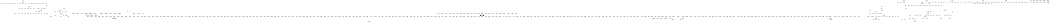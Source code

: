 digraph world {
size="7,7";
	"10.2.4.254" -> "10.2.4.205";
	"10.2.0.249" -> "10.2.0.64";
	"10.2.0.249" -> "10.2.0.65";
	"10.2.0.249" -> "10.2.0.67";
	"10.2.2.12" -> "10.2.2.230";
	"10.2.1.14" -> "10.2.1.230";
	"10.2.2.254" -> "10.2.2.230";
	"10.2.1.254" -> "10.2.1.230";
	"10.2.0.187" -> "10.2.0.187";
	"10.2.6.249" -> "10.2.6.16";
	"10.2.200.244" -> "10.0.0.253";
	"10.2.3.254" -> "10.2.3.205";
	"10.2.200.244" -> "10.0.0.241";
	"10.2.1.4" -> "10.2.1.230";
	"10.2.1.2" -> "10.2.1.254";
	"10.2.0.250" -> "10.2.0.254";
	"10.2.1.4" -> "10.2.1.249";
	"10.2.2.249" -> "10.2.2.10";
	"10.2.203.254" -> "10.2.200.196";
	"10.2.2.254" -> "10.2.2.205";
	"10.2.2.254" -> "10.2.2.17";
	"10.2.1.1" -> "10.2.1.205";
	"10.2.1.1" -> "10.2.1.230";
	"10.2.3.254" -> "10.2.3.8";
	"10.2.1.14" -> "10.2.1.249";
	"10.2.203.254" -> "10.2.200.160";
	"10.2.0.250" -> "10.2.0.249";
	"10.2.200.34" -> "10.2.203.254";
	"10.2.202.235" -> "10.2.203.254";
	"10.2.203.254" -> "10.2.202.135";
	"10.2.202.135" -> "10.2.203.254";
	"10.2.6.254" -> "10.2.6.205";
	"10.2.203.254" -> "10.2.200.15";
	"10.2.1.250" -> "10.2.1.1";
	"10.2.1.1" -> "10.2.1.250";
	"10.2.201.204" -> "10.2.203.254";
	"10.2.203.254" -> "10.2.202.47";
	"10.2.2.254" -> "10.2.2.16";
	"10.2.200.15" -> "10.2.203.254";
	"10.2.7.249" -> "10.2.7.16";
	"10.2.203.254" -> "10.2.203.65";
	"10.2.1.2" -> "10.2.1.230";
	"10.2.1.15" -> "10.2.1.249";
	"10.2.1.15" -> "10.2.1.254";
	"10.2.1.250" -> "10.2.1.3";
	"10.2.1.19" -> "10.2.1.230";
	"10.2.7.250" -> "10.2.7.16";
	"10.2.6.11" -> "10.2.6.249";
	"10.2.1.15" -> "10.2.1.230";
	"0.0.0.0" -> "10.2.200.91";
	"10.2.6.5" -> "10.2.6.249";
	"10.2.200.91" -> "10.2.200.91";
	"10.2.200.91" -> "10.2.203.254";
	"10.2.200.91" -> "169.254.255.255";
	"10.2.203.254" -> "10.2.201.175";
	"10.2.203.154" -> "10.2.203.254";
	"10.2.0.254" -> "10.2.0.205";
	"10.2.200.187" -> "10.2.203.61";
	"10.2.6.11" -> "10.2.6.254";
	"10.2.203.254" -> "10.2.203.108";
	"10.2.1.2" -> "10.2.1.249";
	"0.0.0.0" -> "169.254.169.9";
	"10.2.1.2" -> "10.2.1.250";
	"10.2.1.250" -> "10.2.1.2";
	"10.2.6.249" -> "10.2.6.15";
	"10.2.0.249" -> "10.2.0.204";
	"10.2.201.149" -> "10.2.201.149";
	"10.2.203.254" -> "10.2.201.71";
	"10.2.0.250" -> "10.2.2.12";
	"10.2.2.12" -> "10.2.2.254";
	"10.2.2.12" -> "10.2.2.249";
	"10.2.2.12" -> "10.2.2.250";
	"10.2.203.254" -> "10.2.203.131";
	"10.2.7.249" -> "10.2.7.7";
	"10.2.7.249" -> "10.2.7.23";
	"10.2.2.249" -> "10.2.2.18";
	"10.2.7.249" -> "10.2.7.2";
	"10.2.7.249" -> "10.2.7.24";
	"10.2.7.249" -> "10.2.7.1";
	"10.2.7.249" -> "10.2.7.17";
	"10.2.7.249" -> "10.2.7.21";
	"10.2.6.249" -> "10.2.6.10";
	"10.2.7.249" -> "10.2.7.20";
	"10.2.2.249" -> "10.2.2.8";
	"10.2.6.249" -> "10.2.6.19";
	"10.2.7.249" -> "10.2.7.8";
	"10.2.1.249" -> "10.2.1.6";
	"10.2.7.249" -> "10.2.7.12";
	"10.2.7.249" -> "10.2.7.15";
	"10.2.7.249" -> "10.2.7.11";
	"10.2.7.249" -> "10.2.7.14";
	"10.2.6.249" -> "10.2.6.20";
	"10.2.7.249" -> "10.2.7.3";
	"10.2.7.249" -> "10.2.7.25";
	"10.2.2.249" -> "10.2.2.7";
	"10.2.7.249" -> "10.2.7.4";
	"10.2.7.249" -> "10.2.7.9";
	"10.2.6.249" -> "10.2.6.22";
	"10.2.203.108" -> "10.2.203.254";
	"10.2.1.249" -> "10.2.1.18";
	"10.2.3.250" -> "10.2.3.249";
	"10.2.203.254" -> "10.2.200.226";
	"10.2.203.147" -> "10.2.203.147";
	"10.2.6.11" -> "10.2.6.250";
	"10.2.6.250" -> "10.2.6.11";
	"10.2.200.226" -> "10.2.203.254";
	"10.2.203.254" -> "10.2.202.55";
	"10.2.1.4" -> "10.2.1.254";
	"10.2.2.249" -> "10.2.2.1";
	"0.0.0.0" -> "10.2.203.124";
	"10.2.1.254" -> "10.2.1.8";
	"10.2.1.254" -> "10.2.1.10";
	"10.2.1.254" -> "10.2.1.13";
	"10.2.1.254" -> "10.2.1.20";
	"10.2.1.254" -> "10.2.1.21";
	"10.2.2.254" -> "10.2.2.9";
	"10.2.2.254" -> "10.2.2.11";
	"10.2.203.254" -> "10.2.200.28";
	"10.2.2.254" -> "10.2.2.14";
	"10.2.2.254" -> "10.2.2.15";
	"10.2.2.254" -> "10.2.2.20";
	"10.2.203.254" -> "10.2.202.185";
	"10.2.2.254" -> "10.2.2.21";
	"10.2.3.254" -> "10.2.3.1";
	"10.2.7.254" -> "10.2.7.205";
	"10.2.3.254" -> "10.2.3.2";
	"10.2.3.254" -> "10.2.3.3";
	"10.2.3.254" -> "10.2.3.4";
	"10.2.3.254" -> "10.2.3.5";
	"10.2.3.254" -> "10.2.3.6";
	"10.2.3.254" -> "10.2.3.7";
	"10.2.203.254" -> "10.2.203.98";
	"10.2.0.3" -> "10.2.0.254";
	"10.2.3.254" -> "10.2.3.10";
	"10.2.4.254" -> "10.2.4.1";
	"10.2.4.254" -> "10.2.4.2";
	"10.2.4.254" -> "10.2.4.3";
	"10.2.4.254" -> "10.2.4.4";
	"10.2.203.254" -> "10.2.200.183";
	"10.2.4.254" -> "10.2.4.6";
	"10.2.4.254" -> "10.2.4.7";
	"10.2.4.254" -> "10.2.4.9";
	"0.0.0.0" -> "10.2.200.183";
	"10.2.200.183" -> "10.2.200.183";
	"10.2.4.254" -> "10.2.4.10";
	"10.2.200.183" -> "10.2.203.254";
	"10.2.200.183" -> "169.254.255.255";
	"10.2.4.254" -> "10.2.4.11";
	"10.2.4.254" -> "10.2.4.12";
	"10.2.4.254" -> "10.2.4.18";
	"10.2.4.254" -> "10.2.4.19";
	"10.2.4.254" -> "10.2.4.20";
	"10.2.203.72" -> "10.2.203.254";
	"10.2.4.254" -> "10.2.4.23";
	"10.2.4.254" -> "10.2.4.24";
	"10.2.5.254" -> "10.2.5.2";
	"10.2.1.19" -> "10.2.1.249";
	"10.2.5.254" -> "10.2.5.3";
	"10.2.5.254" -> "10.2.5.4";
	"10.2.5.254" -> "10.2.5.6";
	"10.2.200.88" -> "10.2.203.254";
	"10.2.5.254" -> "10.2.5.8";
	"10.2.5.254" -> "10.2.5.12";
	"10.2.5.254" -> "10.2.5.14";
	"10.2.203.254" -> "10.2.200.243";
	"10.2.5.254" -> "10.2.5.15";
	"10.2.5.254" -> "10.2.5.16";
	"10.2.7.55" -> "10.2.7.254";
	"10.2.5.254" -> "10.2.5.17";
	"10.2.5.254" -> "10.2.5.18";
	"10.2.5.254" -> "10.2.5.23";
	"10.2.5.254" -> "10.2.5.24";
	"10.2.6.254" -> "10.2.6.1";
	"10.2.6.254" -> "10.2.6.2";
	"10.2.6.254" -> "10.2.6.6";
	"10.2.203.171" -> "10.2.203.254";
	"10.2.6.254" -> "10.2.6.13";
	"10.2.200.199" -> "10.2.203.254";
	"10.2.6.254" -> "10.2.6.21";
	"10.2.202.53" -> "10.2.203.254";
	"10.2.6.254" -> "10.2.6.23";
	"10.2.6.254" -> "10.2.6.24";
	"10.2.6.5" -> "10.2.6.11";
	"10.2.6.11" -> "10.2.6.5";
	"10.2.7.254" -> "10.2.7.5";
	"10.2.0.254" -> "10.2.0.182";
	"10.2.7.254" -> "10.2.7.6";
	"10.2.7.254" -> "10.2.7.10";
	"10.2.7.254" -> "10.2.7.13";
	"10.2.7.254" -> "10.2.7.18";
	"10.2.7.254" -> "10.2.7.19";
	"10.2.203.254" -> "10.2.201.99";
	"10.2.0.250" -> "10.2.6.5";
	"10.2.6.5" -> "10.2.6.250";
	"10.2.1.254" -> "10.2.1.17";
	"10.2.202.179" -> "10.2.203.254";
	"10.2.203.254" -> "10.2.200.104";
	"10.2.203.254" -> "10.2.202.82";
	"10.2.200.86" -> "10.2.203.254";
	"10.2.200.104" -> "10.2.203.254";
	"10.2.203.254" -> "10.2.201.62";
	"10.2.203.254" -> "10.2.201.234";
	"10.2.200.22" -> "10.2.203.254";
	"10.2.200.187" -> "10.2.203.254";
	"10.2.203.254" -> "10.2.202.219";
	"10.2.2.249" -> "10.2.2.17";
	"10.2.6.249" -> "10.2.6.9";
	"10.2.203.254" -> "10.2.203.128";
	"10.2.203.254" -> "10.2.202.154";
	"10.2.203.254" -> "10.2.203.176";
	"10.2.0.254" -> "10.2.0.10";
	"10.2.200.169" -> "10.2.203.254";
	"10.2.203.128" -> "10.2.203.254";
	"10.2.203.254" -> "10.2.203.192";
	"10.2.203.254" -> "10.2.200.63";
	"10.2.203.254" -> "10.2.201.211";
	"10.2.1.1" -> "10.2.1.249";
	"10.2.6.4" -> "10.2.6.250";
	"10.2.6.250" -> "10.2.6.4";
	"10.2.203.192" -> "10.2.203.254";
	"10.2.200.160" -> "10.2.203.254";
	"10.2.202.198" -> "10.2.203.254";
	"10.2.1.249" -> "10.2.1.11";
	"10.2.2.249" -> "10.2.2.19";
	"10.2.202.210" -> "10.2.202.210";
	"10.2.202.210" -> "10.2.203.254";
	"10.2.202.124" -> "10.2.203.254";
	"10.2.1.14" -> "10.2.1.4";
	"10.2.1.4" -> "10.2.1.14";
	"10.2.203.175" -> "10.2.203.254";
	"0.0.0.0" -> "169.254.119.171";
	"0.0.0.0" -> "10.2.200.187";
	"10.2.200.187" -> "10.2.200.187";
	"10.2.203.254" -> "10.2.200.87";
	"10.2.203.254" -> "10.2.202.136";
	"10.2.200.97" -> "10.2.203.254";
	"10.2.0.249" -> "10.2.0.68";
	"10.2.203.254" -> "10.2.201.18";
	"10.2.1.2" -> "10.2.1.205";
	"10.2.201.18" -> "10.2.203.254";
	"10.2.203.254" -> "10.2.200.119";
	"10.2.7.249" -> "10.2.7.22";
	"10.2.3.249" -> "10.2.3.9";
	"10.2.1.249" -> "10.2.1.5";
	"10.2.203.254" -> "10.2.202.212";
	"10.2.1.19" -> "10.2.1.254";
	"10.2.6.5" -> "10.2.6.254";
	"10.2.203.254" -> "10.2.202.13";
	"10.2.202.13" -> "10.2.203.254";
	"10.2.203.254" -> "10.2.203.80";
	"10.2.203.80" -> "10.2.203.254";
	"10.2.6.250" -> "10.2.6.249";
	"10.2.203.254" -> "10.2.200.23";
	"10.2.0.181" -> "10.2.0.254";
	"10.2.6.254" -> "10.2.6.20";
	"10.2.200.23" -> "10.2.203.254";
	"10.2.6.254" -> "10.2.6.14";
	"10.2.1.15" -> "10.2.1.205";
	"10.2.1.14" -> "10.2.1.2";
	"10.2.1.2" -> "10.2.1.14";
	"10.2.5.254" -> "10.2.5.205";
	"10.2.1.254" -> "10.2.1.7";
	"10.2.203.254" -> "10.2.201.15";
	"0.0.0.0" -> "169.254.217.44";
	"10.2.201.15" -> "10.2.203.254";
	"0.0.0.0" -> "10.2.201.15";
	"10.2.203.254" -> "10.2.202.109";
	"10.2.201.15" -> "10.2.201.15";
	"10.2.202.109" -> "10.2.202.109";
	"0.0.0.0" -> "10.2.202.28";
	"10.2.202.28" -> "10.2.202.28";
	"10.2.202.28" -> "10.2.203.254";
	"10.2.202.28" -> "169.254.255.255";
	"10.2.202.109" -> "10.2.203.254";
	"10.2.2.254" -> "10.2.2.6";
	"10.2.200.119" -> "10.2.203.254";
	"10.2.203.254" -> "10.2.201.213";
	"10.2.1.15" -> "10.2.1.250";
	"10.2.1.250" -> "10.2.1.15";
	"10.2.203.254" -> "10.2.202.159";
	"10.2.4.249" -> "10.2.4.250";
	"10.2.4.250" -> "10.2.4.249";
	"10.2.201.213" -> "10.2.203.254";
	"10.2.2.249" -> "10.2.2.250";
	"10.2.2.250" -> "10.2.2.249";
	"10.2.1.249" -> "10.2.1.250";
	"10.2.1.250" -> "10.2.1.249";
	"10.2.5.249" -> "10.2.5.250";
	"10.2.5.250" -> "10.2.5.249";
	"10.2.10.249" -> "10.2.10.250";
	"10.2.10.250" -> "10.2.10.249";
	"10.2.7.249" -> "10.2.7.250";
	"10.2.7.250" -> "10.2.7.249";
	"10.2.1.4" -> "10.2.1.205";
	"10.2.2.250" -> "10.2.2.12";
	"10.2.1.254" -> "10.2.1.12";
	"10.2.203.254" -> "10.2.202.233";
	"10.2.203.254" -> "10.2.203.152";
	"10.2.203.152" -> "10.2.203.254";
	"10.2.1.13" -> "10.2.1.254";
	"10.2.0.5" -> "10.2.1.13";
	"10.2.6.254" -> "10.2.6.12";
	"10.2.203.254" -> "10.2.202.203";
	"10.2.203.254" -> "10.2.203.71";
	"10.2.202.203" -> "10.2.203.254";
	"10.2.203.124" -> "10.2.203.124";
	"10.2.2.254" -> "10.2.2.5";
	"10.2.203.254" -> "10.2.202.79";
	"10.2.203.254" -> "10.2.203.107";
	"10.2.1.19" -> "10.2.1.250";
	"10.2.1.250" -> "10.2.1.19";
	"10.2.203.107" -> "10.2.203.254";
	"10.2.203.254" -> "10.2.200.50";
	"10.2.203.254" -> "10.2.200.250";
	"10.2.200.250" -> "10.2.203.254";
	"10.2.6.254" -> "10.2.6.8";
	"10.2.203.60" -> "10.2.203.60";
	"10.2.203.60" -> "169.254.255.255";
	"10.2.203.60" -> "10.2.203.254";
	"10.2.203.254" -> "10.2.203.23";
	"10.2.6.254" -> "10.2.6.15";
	"10.2.6.254" -> "10.2.6.9";
	"10.2.201.76" -> "10.2.203.254";
	"10.2.202.252" -> "10.2.203.254";
	"10.2.203.254" -> "10.2.203.174";
	"10.2.3.249" -> "10.2.3.8";
	"10.2.203.254" -> "10.2.200.247";
	"10.2.1.13" -> "10.2.1.249";
	"10.2.203.254" -> "10.2.201.60";
	"10.2.202.216" -> "10.2.202.216";
	"10.2.202.216" -> "169.254.255.255";
	"10.2.202.216" -> "10.2.203.254";
	"10.2.2.249" -> "10.2.2.5";
	"10.2.203.254" -> "10.2.202.77";
	"10.2.202.77" -> "10.2.203.254";
	"10.2.1.14" -> "10.2.1.250";
	"10.2.1.250" -> "10.2.1.14";
	"10.2.4.117" -> "10.2.4.254";
	"10.2.203.254" -> "10.2.200.101";
	"10.2.6.254" -> "10.2.6.3";
	"10.2.5.254" -> "10.2.5.20";
	"10.2.201.159" -> "10.2.203.254";
	"10.2.1.4" -> "10.2.1.250";
	"10.2.1.250" -> "10.2.1.4";
	"10.2.6.254" -> "10.2.6.19";
	"10.2.202.32" -> "10.2.203.254";
	"10.2.202.32" -> "169.254.255.255";
	"10.2.6.11" -> "10.2.6.205";
	"10.2.203.23" -> "10.2.203.254";
	"10.2.203.254" -> "10.2.202.125";
	"10.2.203.254" -> "10.2.202.194";
	"10.2.203.254" -> "10.2.203.85";
	"10.2.203.254" -> "10.2.202.94";
	"10.2.6.250" -> "10.2.6.5";
	"10.2.203.254" -> "10.2.201.221";
	"10.2.203.254" -> "10.2.201.115";
	"10.2.201.115" -> "10.2.203.254";
	"10.2.203.254" -> "10.2.202.213";
	"10.2.203.254" -> "10.2.202.103";
	"10.2.200.3" -> "10.2.203.254";
	"10.2.202.103" -> "10.2.202.103";
	"10.2.202.103" -> "10.2.203.254";
	"10.2.203.254" -> "10.2.203.160";
	"10.2.203.254" -> "10.2.200.69";
	"10.2.202.159" -> "10.2.203.254";
	"10.2.203.254" -> "10.2.203.3";
	"10.2.0.254" -> "10.2.0.186";
	"10.2.6.250" -> "10.2.6.20";
	"10.2.2.254" -> "10.2.2.13";
	"10.2.2.254" -> "10.2.2.4";
	"10.2.0.254" -> "10.2.0.9";
	"10.2.203.254" -> "10.2.201.158";
	"10.2.203.254" -> "10.2.201.143";
	"10.2.201.143" -> "10.2.203.254";
	"10.2.203.254" -> "10.2.202.161";
	"10.2.203.254" -> "10.2.201.239";
	"10.2.203.254" -> "10.2.202.88";
	"10.2.203.254" -> "10.2.200.206";
	"10.2.202.94" -> "10.2.203.254";
	"10.2.201.211" -> "10.2.203.254";
	"0.0.0.0" -> "10.2.203.254";
	"10.2.203.254" -> "10.2.200.118";
	"10.2.0.254" -> "10.2.0.183";
	"10.2.0.254" -> "10.2.0.185";
	"10.2.203.254" -> "10.2.200.218";
	"10.2.0.254" -> "10.2.0.204";
	"10.2.1.14" -> "10.2.1.205";
	"10.2.2.249" -> "10.2.2.4";
	"10.2.6.249" -> "10.2.6.18";
	"10.2.203.254" -> "10.2.201.10";
	"10.2.203.254" -> "10.2.202.226";
	"10.2.203.254" -> "10.2.202.41";
	"10.2.202.180" -> "10.2.203.254";
	"10.2.6.254" -> "10.2.6.16";
	"10.2.1.254" -> "10.2.1.9";
	"10.2.203.254" -> "10.2.201.141";
	"10.2.201.141" -> "10.2.203.254";
	"10.2.1.3" -> "10.2.1.254";
	"10.2.0.5" -> "10.2.1.3";
	"10.2.1.249" -> "10.2.1.13";
	"10.2.2.249" -> "10.2.2.16";
	"10.2.1.5" -> "10.2.1.13";
	"10.2.203.254" -> "10.2.201.219";
	"0.0.0.0" -> "10.2.1.3";
	"10.2.1.3" -> "10.2.1.249";
	"10.2.1.3" -> "10.2.1.250";
	"10.2.1.3" -> "10.2.1.230";
	"10.2.0.254" -> "10.2.0.251";
	"10.2.0.254" -> "10.2.0.68";
	"10.2.3.2" -> "10.2.3.254";
	"10.2.0.5" -> "10.2.3.2";
	"10.2.0.254" -> "10.2.0.12";
	"10.2.2.254" -> "10.2.2.3";
	"10.2.200.235" -> "10.2.203.254";
	"10.2.200.222" -> "10.2.203.254";
	"10.2.203.254" -> "10.2.202.51";
	"10.1.202.167" -> "10.1.203.254";
	"10.2.203.131" -> "10.2.203.131";
	"10.2.203.131" -> "169.254.255.255";
	"10.2.203.131" -> "10.2.203.254";
	"10.2.0.68" -> "10.2.0.254";
	"10.2.203.254" -> "10.2.202.12";
	"10.2.202.12" -> "10.2.203.254";
	"10.2.3.2" -> "10.2.3.249";
	"10.2.1.249" -> "10.2.1.17";
	"10.2.203.254" -> "10.2.202.205";
	"10.2.203.254" -> "10.2.203.10";
	"10.2.203.10" -> "10.2.203.254";
	"10.2.203.254" -> "10.2.200.151";
	"10.2.203.254" -> "10.2.201.118";
	"10.2.1.19" -> "10.2.1.205";
	"10.2.203.254" -> "10.2.203.60";
	"10.2.203.254" -> "10.2.203.91";
	"0.0.0.0" -> "10.2.203.91";
	"10.2.203.91" -> "10.2.203.91";
	"10.2.203.91" -> "10.2.203.254";
	"10.2.203.91" -> "169.254.255.255";
	"10.2.203.254" -> "10.2.201.87";
	"0.0.0.0" -> "169.254.222.88";
	"10.2.201.87" -> "10.2.203.254";
	"0.0.0.0" -> "10.2.201.87";
	"10.2.201.87" -> "10.0.0.253";
	"10.2.203.72" -> "10.2.201.87";
	"10.2.201.87" -> "10.2.201.87";
	"10.2.201.87" -> "10.2.200.187";
	"10.2.1.250" -> "10.2.1.18";
	"10.2.203.254" -> "10.2.201.90";
	"10.2.203.60" -> "10.2.203.61";
	"10.2.203.254" -> "10.2.200.223";
	"10.2.203.254" -> "10.2.203.151";
	"10.2.203.254" -> "10.2.201.81";
	"10.2.201.81" -> "10.2.201.81";
	"10.2.201.81" -> "10.2.203.254";
	"10.2.6.249" -> "10.2.6.12";
	"10.2.200.151" -> "10.2.203.254";
	"10.2.203.254" -> "10.2.202.66";
	"10.2.203.254" -> "10.2.200.185";
	"10.2.202.66" -> "10.2.203.254";
	"10.2.1.3" -> "10.2.1.205";
	"10.2.1.1" -> "10.2.1.254";
	"10.2.203.254" -> "10.2.200.204";
	"10.2.203.254" -> "10.2.203.0";
	"10.2.2.249" -> "10.2.2.2";
	"10.2.203.254" -> "10.2.201.253";
	"10.2.200.251" -> "10.2.203.254";
	"10.2.3.249" -> "10.2.3.250";
	"10.2.203.124" -> "10.2.203.254";
	"10.2.203.254" -> "10.2.200.129";
	"10.2.203.254" -> "10.2.200.62";
	"10.2.3.2" -> "10.2.3.250";
	"10.2.3.250" -> "10.2.3.2";
	"10.2.202.88" -> "10.2.203.254";
	"10.2.6.1" -> "10.2.6.254";
	"10.2.0.5" -> "10.2.6.1";
	"10.2.203.254" -> "10.2.203.79";
	"10.2.203.254" -> "10.2.203.11";
	"10.2.203.254" -> "10.2.200.36";
	"10.2.203.11" -> "10.2.203.254";
	"10.2.203.254" -> "10.2.200.31";
	"10.2.203.254" -> "10.2.203.190";
	"10.2.203.254" -> "10.2.201.144";
	"10.2.203.190" -> "10.2.203.254";
	"10.2.4.254" -> "10.2.4.13";
	"10.2.6.1" -> "10.2.6.249";
	"10.2.203.254" -> "10.2.201.215";
	"10.2.203.254" -> "10.2.201.160";
	"10.2.203.254" -> "10.2.201.30";
	"10.2.203.254" -> "10.2.200.79";
	"10.2.201.160" -> "10.2.203.254";
	"10.2.201.30" -> "10.2.203.254";
	"10.2.6.249" -> "10.2.6.8";
	"10.2.203.254" -> "10.2.202.144";
	"10.2.6.249" -> "10.2.6.7";
	"10.2.3.250" -> "10.2.3.3";
	"10.2.203.254" -> "10.2.201.25";
	"10.2.203.254" -> "10.2.200.95";
	"10.2.203.254" -> "10.2.201.249";
	"0.0.0.0" -> "10.2.201.25";
	"10.2.201.25" -> "10.2.201.25";
	"10.2.0.250" -> "10.2.3.3";
	"10.2.201.25" -> "169.254.255.255";
	"10.2.201.25" -> "10.2.203.254";
	"10.2.1.254" -> "10.2.1.205";
	"10.2.2.12" -> "10.2.2.205";
	"10.2.0.254" -> "10.2.0.3";
	"10.2.203.254" -> "10.2.200.88";
	"10.2.203.254" -> "10.2.201.240";
	"10.2.203.254" -> "10.2.203.57";
	"10.2.201.62" -> "10.2.203.254";
	"10.2.203.254" -> "10.2.203.171";
	"10.2.203.254" -> "10.2.203.168";
	"10.2.203.168" -> "10.2.203.254";
	"10.2.6.5" -> "10.2.6.205";
	"10.2.203.254" -> "10.2.200.199";
	"10.2.1.254" -> "10.2.1.6";
	"10.2.6.254" -> "10.2.6.4";
	"10.2.203.254" -> "10.2.200.193";
	"10.2.1.6" -> "10.2.1.250";
	"10.2.1.250" -> "10.2.1.6";
	"10.2.203.254" -> "10.2.200.21";
	"10.2.6.19" -> "10.2.6.254";
	"10.2.0.5" -> "10.2.6.19";
	"10.2.203.254" -> "10.2.202.124";
	"10.2.203.254" -> "10.2.200.187";
	"10.2.203.254" -> "10.2.200.86";
	"10.2.203.57" -> "10.2.203.254";
	"10.2.203.254" -> "10.2.202.198";
	"10.2.1.250" -> "10.2.1.17";
	"10.2.203.254" -> "10.2.203.67";
	"10.2.203.254" -> "10.2.203.29";
	"10.2.203.254" -> "10.2.203.26";
	"10.2.203.67" -> "10.2.203.254";
	"10.2.1.4" -> "10.2.1.252";
	"10.2.203.29" -> "10.2.203.254";
	"10.2.203.254" -> "10.2.203.35";
	"0.0.0.0" -> "10.2.203.35";
	"10.2.203.35" -> "10.2.203.35";
	"10.2.203.35" -> "10.2.203.254";
	"10.2.203.35" -> "169.254.255.255";
	"10.2.203.254" -> "10.2.202.230";
	"10.2.203.254" -> "10.2.200.182";
	"10.2.6.19" -> "10.2.6.249";
	"10.2.202.230" -> "10.2.203.254";
	"10.2.203.254" -> "10.2.200.216";
	"10.2.0.5" -> "10.2.1.4";
	"0.0.0.0" -> "10.2.201.41";
	"10.2.201.41" -> "10.2.201.41";
	"10.2.201.41" -> "10.2.203.254";
	"10.2.201.41" -> "169.254.255.255";
	"10.2.203.254" -> "10.2.200.124";
	"10.2.203.254" -> "10.2.202.97";
	"10.2.200.124" -> "10.2.203.254";
	"10.2.2.249" -> "10.2.2.6";
	"10.2.203.147" -> "10.2.203.254";
	"10.2.200.190" -> "10.2.203.254";
	"10.2.203.254" -> "10.2.200.41";
	"10.2.200.41" -> "10.2.203.254";
	"10.2.200.41" -> "10.2.203.61";
	"10.2.203.254" -> "10.2.200.152";
	"10.2.203.254" -> "10.2.203.165";
	"0.0.0.0" -> "10.2.203.165";
	"10.2.203.165" -> "10.2.203.165";
	"10.2.203.165" -> "10.2.203.254";
	"10.2.203.165" -> "169.254.255.255";
	"10.2.2.15" -> "10.2.2.254";
	"10.2.0.5" -> "10.2.2.15";
	"10.2.200.100" -> "10.2.203.254";
	"10.2.2.254" -> "10.2.2.1";
	"10.2.203.254" -> "10.2.200.90";
	"0.0.0.0" -> "10.2.200.90";
	"10.2.200.90" -> "10.2.200.90";
	"10.2.200.90" -> "10.2.203.254";
	"10.2.203.254" -> "10.2.202.54";
	"0.0.0.0" -> "10.2.202.54";
	"10.2.202.54" -> "10.2.202.54";
	"10.2.202.54" -> "10.2.203.254";
	"10.2.202.54" -> "169.254.255.255";
	"10.2.2.15" -> "10.2.2.249";
	"10.2.203.254" -> "10.2.202.122";
	"10.2.203.254" -> "10.2.202.231";
	"10.2.202.231" -> "10.2.203.254";
	"10.2.203.254" -> "10.2.200.173";
	"10.2.203.254" -> "10.2.203.28";
	"10.2.200.173" -> "10.2.203.254";
	"10.2.2.15" -> "10.2.2.250";
	"10.2.2.250" -> "10.2.2.15";
	"10.2.6.249" -> "10.2.6.250";
	"10.2.5.254" -> "10.2.5.1";
	"10.2.203.254" -> "10.2.200.179";
	"10.2.201.219" -> "10.2.203.254";
	"10.2.2.250" -> "10.2.2.3";
	"10.2.203.254" -> "10.2.203.52";
	"10.2.203.254" -> "10.2.200.225";
	"0.0.0.0" -> "10.2.203.52";
	"10.2.203.52" -> "10.2.203.52";
	"10.2.203.52" -> "10.2.203.254";
	"10.2.203.254" -> "10.2.202.218";
	"10.2.202.218" -> "10.2.203.254";
	"10.2.6.254" -> "10.2.6.10";
	"10.2.203.254" -> "10.2.203.13";
	"10.2.203.13" -> "10.2.203.254";
	"10.2.203.254" -> "10.2.201.77";
	"0.0.0.0" -> "169.254.216.203";
	"0.0.0.0" -> "10.2.201.77";
	"10.2.201.77" -> "10.2.203.254";
	"10.2.201.77" -> "10.2.201.77";
	"10.2.3.6" -> "10.2.3.254";
	"10.2.0.5" -> "10.2.3.6";
	"10.2.203.254" -> "10.2.201.180";
	"10.2.3.6" -> "10.2.3.249";
	"10.2.201.180" -> "10.2.203.254";
	"10.2.203.254" -> "10.2.200.91";
	"10.2.201.149" -> "10.2.203.254";
	"10.2.203.254" -> "10.2.200.208";
	"10.2.203.254" -> "10.2.200.180";
	"0.0.0.0" -> "10.2.200.208";
	"10.2.200.208" -> "10.2.200.208";
	"10.2.200.208" -> "10.2.203.254";
	"10.2.200.208" -> "169.254.255.255";
	"10.2.0.250" -> "10.2.0.204";
	"10.2.3.6" -> "10.2.3.250";
	"10.2.3.250" -> "10.2.3.6";
	"10.2.203.254" -> "10.2.202.56";
	"10.2.203.254" -> "10.2.202.138";
	"10.2.202.56" -> "10.2.203.254";
	"10.2.203.159" -> "10.2.203.254";
	"10.2.203.254" -> "10.2.200.109";
	"10.2.6.254" -> "10.2.6.17";
	"10.2.1.9" -> "10.2.1.249";
	"10.2.203.254" -> "10.2.203.72";
	"10.2.203.254" -> "10.2.202.153";
	"10.2.203.254" -> "10.2.201.101";
	"10.2.203.254" -> "10.2.202.252";
	"10.2.203.254" -> "10.2.201.9";
	"10.2.203.254" -> "10.2.202.61";
	"10.2.203.254" -> "10.2.200.47";
	"10.2.200.47" -> "10.2.203.254";
	"10.2.201.144" -> "10.2.203.254";
	"10.2.203.254" -> "10.2.201.24";
	"10.2.203.254" -> "10.2.200.96";
	"10.2.201.24" -> "10.2.203.254";
	"10.2.200.96" -> "10.2.203.254";
	"10.2.200.218" -> "10.2.203.254";
	"10.2.6.254" -> "10.2.6.7";
	"10.2.203.254" -> "10.2.202.235";
	"10.2.203.254" -> "10.2.202.179";
	"10.2.203.254" -> "10.2.202.43";
	"10.2.203.254" -> "10.2.202.169";
	"10.2.203.254" -> "10.2.202.73";
	"10.2.202.79" -> "10.2.203.254";
	"10.2.1.250" -> "10.2.1.16";
	"10.2.203.254" -> "10.2.200.22";
	"0.0.0.0" -> "169.254.111.157";
	"169.254.111.157" -> "169.254.111.157";
	"10.2.203.254" -> "10.2.203.137";
	"10.2.203.254" -> "10.2.202.206";
	"169.254.111.157" -> "169.254.255.255";
	"10.2.202.206" -> "10.2.203.254";
	"10.2.6.10" -> "10.2.6.254";
	"10.2.0.5" -> "10.2.6.10";
	"10.2.203.254" -> "10.2.202.32";
	"10.2.203.254" -> "10.2.203.42";
	"10.2.203.254" -> "10.2.202.70";
	"10.2.200.129" -> "10.2.203.254";
	"0.0.0.0" -> "169.254.101.177";
	"169.254.101.177" -> "169.254.101.177";
	"0.0.0.0" -> "10.2.202.43";
	"169.254.101.177" -> "17.155.127.222";
	"169.254.101.177" -> "17.155.127.223";
	"10.2.202.43" -> "10.2.202.43";
	"10.2.202.43" -> "169.254.255.255";
	"10.2.202.43" -> "10.2.203.254";
	"0.0.0.0" -> "10.2.203.42";
	"10.2.203.42" -> "10.2.203.42";
	"10.2.203.42" -> "169.254.255.255";
	"10.2.203.42" -> "10.2.203.254";
	"10.2.203.254" -> "10.2.202.139";
	"10.2.202.70" -> "10.2.203.254";
	"10.2.203.254" -> "10.2.202.110";
	"10.2.203.254" -> "10.2.200.114";
	"10.2.200.109" -> "10.2.203.254";
	"10.2.203.254" -> "10.2.203.110";
	"10.2.203.254" -> "10.2.202.100";
	"10.2.203.254" -> "10.2.200.241";
	"10.2.203.254" -> "10.2.203.70";
	"10.2.203.254" -> "10.2.201.165";
	"10.2.200.132" -> "10.2.203.254";
	"10.2.203.70" -> "10.2.203.254";
	"10.2.201.165" -> "10.2.203.254";
	"10.2.200.187" -> "10.2.202.77";
	"10.2.202.77" -> "10.2.200.187";
	"10.2.200.41" -> "10.2.202.77";
	"10.2.202.77" -> "10.2.200.41";
	"0.0.0.0" -> "169.254.95.123";
	"10.2.0.204" -> "10.2.0.254";
	"10.2.203.190" -> "108.168.180.118";
	"169.254.95.123" -> "169.254.95.123";
	"10.2.203.254" -> "10.2.201.229";
	"10.2.203.254" -> "10.2.202.62";
	"10.2.202.62" -> "10.2.203.254";
	"10.2.203.254" -> "10.2.201.235";
	"10.2.202.111" -> "10.2.203.254";
	"10.2.201.235" -> "10.0.0.253";
	"10.2.201.235" -> "10.0.0.241";
	"10.2.6.20" -> "10.2.6.254";
	"10.2.0.5" -> "10.2.6.20";
	"10.2.203.254" -> "10.2.203.20";
	"10.2.203.254" -> "10.2.203.154";
	"10.2.203.254" -> "10.2.202.244";
	"0.0.0.0" -> "169.254.44.239";
	"169.254.44.239" -> "169.254.44.239";
	"0.0.0.0" -> "10.2.202.244";
	"10.2.202.244" -> "10.2.202.244";
	"10.2.202.244" -> "10.2.203.254";
	"10.2.203.254" -> "10.2.202.173";
	"10.2.6.249" -> "10.2.6.3";
	"10.2.203.254" -> "10.2.203.31";
	"10.2.202.173" -> "10.2.203.254";
	"0.0.0.0" -> "10.2.203.154";
	"10.2.203.154" -> "10.2.203.154";
	"10.2.6.250" -> "10.2.6.3";
	"10.2.203.190" -> "64.233.186.188";
	"10.2.6.10" -> "10.2.6.249";
	"10.2.203.190" -> "173.194.42.71";
	"10.2.6.20" -> "10.2.6.249";
	"10.2.203.110" -> "10.2.203.254";
	"10.2.203.137" -> "10.2.203.254";
	"10.2.203.254" -> "10.2.202.237";
	"10.2.203.254" -> "10.2.203.123";
	"10.2.203.254" -> "10.2.202.167";
	"10.2.202.167" -> "10.2.203.254";
	"10.2.0.249" -> "10.2.0.250";
	"10.2.6.250" -> "10.2.6.9";
	"10.2.203.190" -> "173.194.42.78";
	"10.2.1.254" -> "10.2.1.16";
	"10.2.203.254" -> "10.2.203.101";
	"0.0.0.0" -> "169.254.139.71";
	"10.2.3.10" -> "10.2.3.254";
	"10.2.0.5" -> "10.2.3.10";
	"10.2.203.101" -> "10.2.203.254";
	"0.0.0.0" -> "10.2.203.101";
	"10.2.203.101" -> "10.2.203.101";
	"10.2.6.22" -> "10.2.6.254";
	"10.2.0.5" -> "10.2.6.22";
	"10.2.203.254" -> "10.2.201.91";
	"10.2.201.91" -> "10.2.203.254";
	"10.2.200.241" -> "10.2.203.254";
	"10.2.3.7" -> "10.2.3.254";
	"10.2.0.5" -> "10.2.3.7";
	"192.168.0.101" -> "192.168.0.1";
	"10.2.3.10" -> "10.2.3.249";
	"10.2.203.254" -> "10.2.203.24";
	"10.2.203.24" -> "10.2.203.254";
	"10.2.6.22" -> "10.2.6.249";
	"10.2.200.218" -> "10.0.0.253";
	"10.2.203.254" -> "10.2.203.134";
	"10.2.200.218" -> "10.0.0.241";
	"10.2.203.134" -> "10.2.203.254";
	"10.2.202.144" -> "10.2.203.254";
	"10.2.203.254" -> "10.2.203.148";
	"10.2.3.7" -> "10.2.3.249";
	"10.2.203.131" -> "10.2.203.61";
	"10.2.203.254" -> "10.2.202.23";
	"0.0.0.0" -> "169.254.165.84";
	"169.254.165.84" -> "169.254.165.84";
	"10.2.203.254" -> "10.2.202.5";
	"10.2.202.5" -> "10.2.203.254";
	"0.0.0.0" -> "10.2.202.5";
	"10.2.202.5" -> "10.2.202.5";
	"10.2.203.254" -> "10.2.201.224";
	"10.200.1.22" -> "10.255.255.254";
	"10.2.201.9" -> "10.2.203.254";
	"10.2.200.79" -> "10.2.203.254";
	"10.2.201.224" -> "10.2.203.254";
	"10.2.203.254" -> "10.2.200.54";
	"10.2.200.54" -> "10.2.203.254";
	"10.2.201.224" -> "10.2.201.224";
	"10.2.6.250" -> "10.2.6.8";
	"10.2.203.254" -> "10.2.202.184";
	"0.0.0.0" -> "10.2.202.184";
	"10.2.202.184" -> "10.2.202.184";
	"10.2.202.184" -> "10.2.203.254";
	"10.2.202.184" -> "169.254.255.255";
	"0.0.0.0" -> "169.254.236.194";
	"10.2.203.254" -> "10.2.201.210";
	"10.2.203.254" -> "10.2.200.12";
	"10.2.201.210" -> "10.2.203.254";
	"0.0.0.0" -> "10.2.201.210";
	"10.2.203.254" -> "10.2.200.217";
	"10.2.200.217" -> "10.2.203.254";
	"10.2.200.96" -> "10.2.201.87";
	"10.2.3.9" -> "10.2.3.254";
	"10.2.0.5" -> "10.2.3.9";
	"10.2.3.249" -> "10.2.3.7";
	"10.2.6.250" -> "10.2.6.15";
	"10.2.203.254" -> "10.2.202.90";
	"10.2.203.254" -> "10.2.202.7";
	"10.2.202.7" -> "10.2.203.254";
	"10.2.3.9" -> "10.2.3.249";
	"10.2.203.254" -> "10.2.203.61";
	"10.2.203.254" -> "10.2.200.66";
	"10.2.200.66" -> "10.2.203.254";
	"10.2.203.254" -> "10.2.201.189";
	"10.2.3.10" -> "10.2.3.250";
	"10.2.3.250" -> "10.2.3.10";
	"10.2.3.7" -> "10.2.3.250";
	"10.2.3.250" -> "10.2.3.7";
	"10.2.201.189" -> "10.2.203.254";
	"10.2.203.254" -> "10.2.201.28";
	"10.2.203.254" -> "10.2.200.103";
	"0.0.0.0" -> "10.2.201.28";
	"10.2.201.28" -> "10.2.201.28";
	"10.2.201.28" -> "169.254.255.255";
	"10.2.201.28" -> "10.2.203.254";
	"10.2.200.187" -> "10.2.201.87";
	"10.2.200.193" -> "10.2.203.254";
	"10.2.201.90" -> "10.2.203.254";
	"10.2.203.254" -> "10.2.203.83";
	"10.2.203.83" -> "10.2.203.254";
	"10.2.201.71" -> "10.2.203.254";
	"10.2.203.254" -> "10.2.203.136";
	"10.2.203.136" -> "10.2.203.254";
	"10.2.201.87" -> "10.2.200.96";
	"10.2.203.254" -> "10.2.200.46";
	"10.2.200.46" -> "10.2.203.254";
	"10.2.0.254" -> "10.2.0.200";
	"10.2.0.200" -> "10.2.0.5";
}
